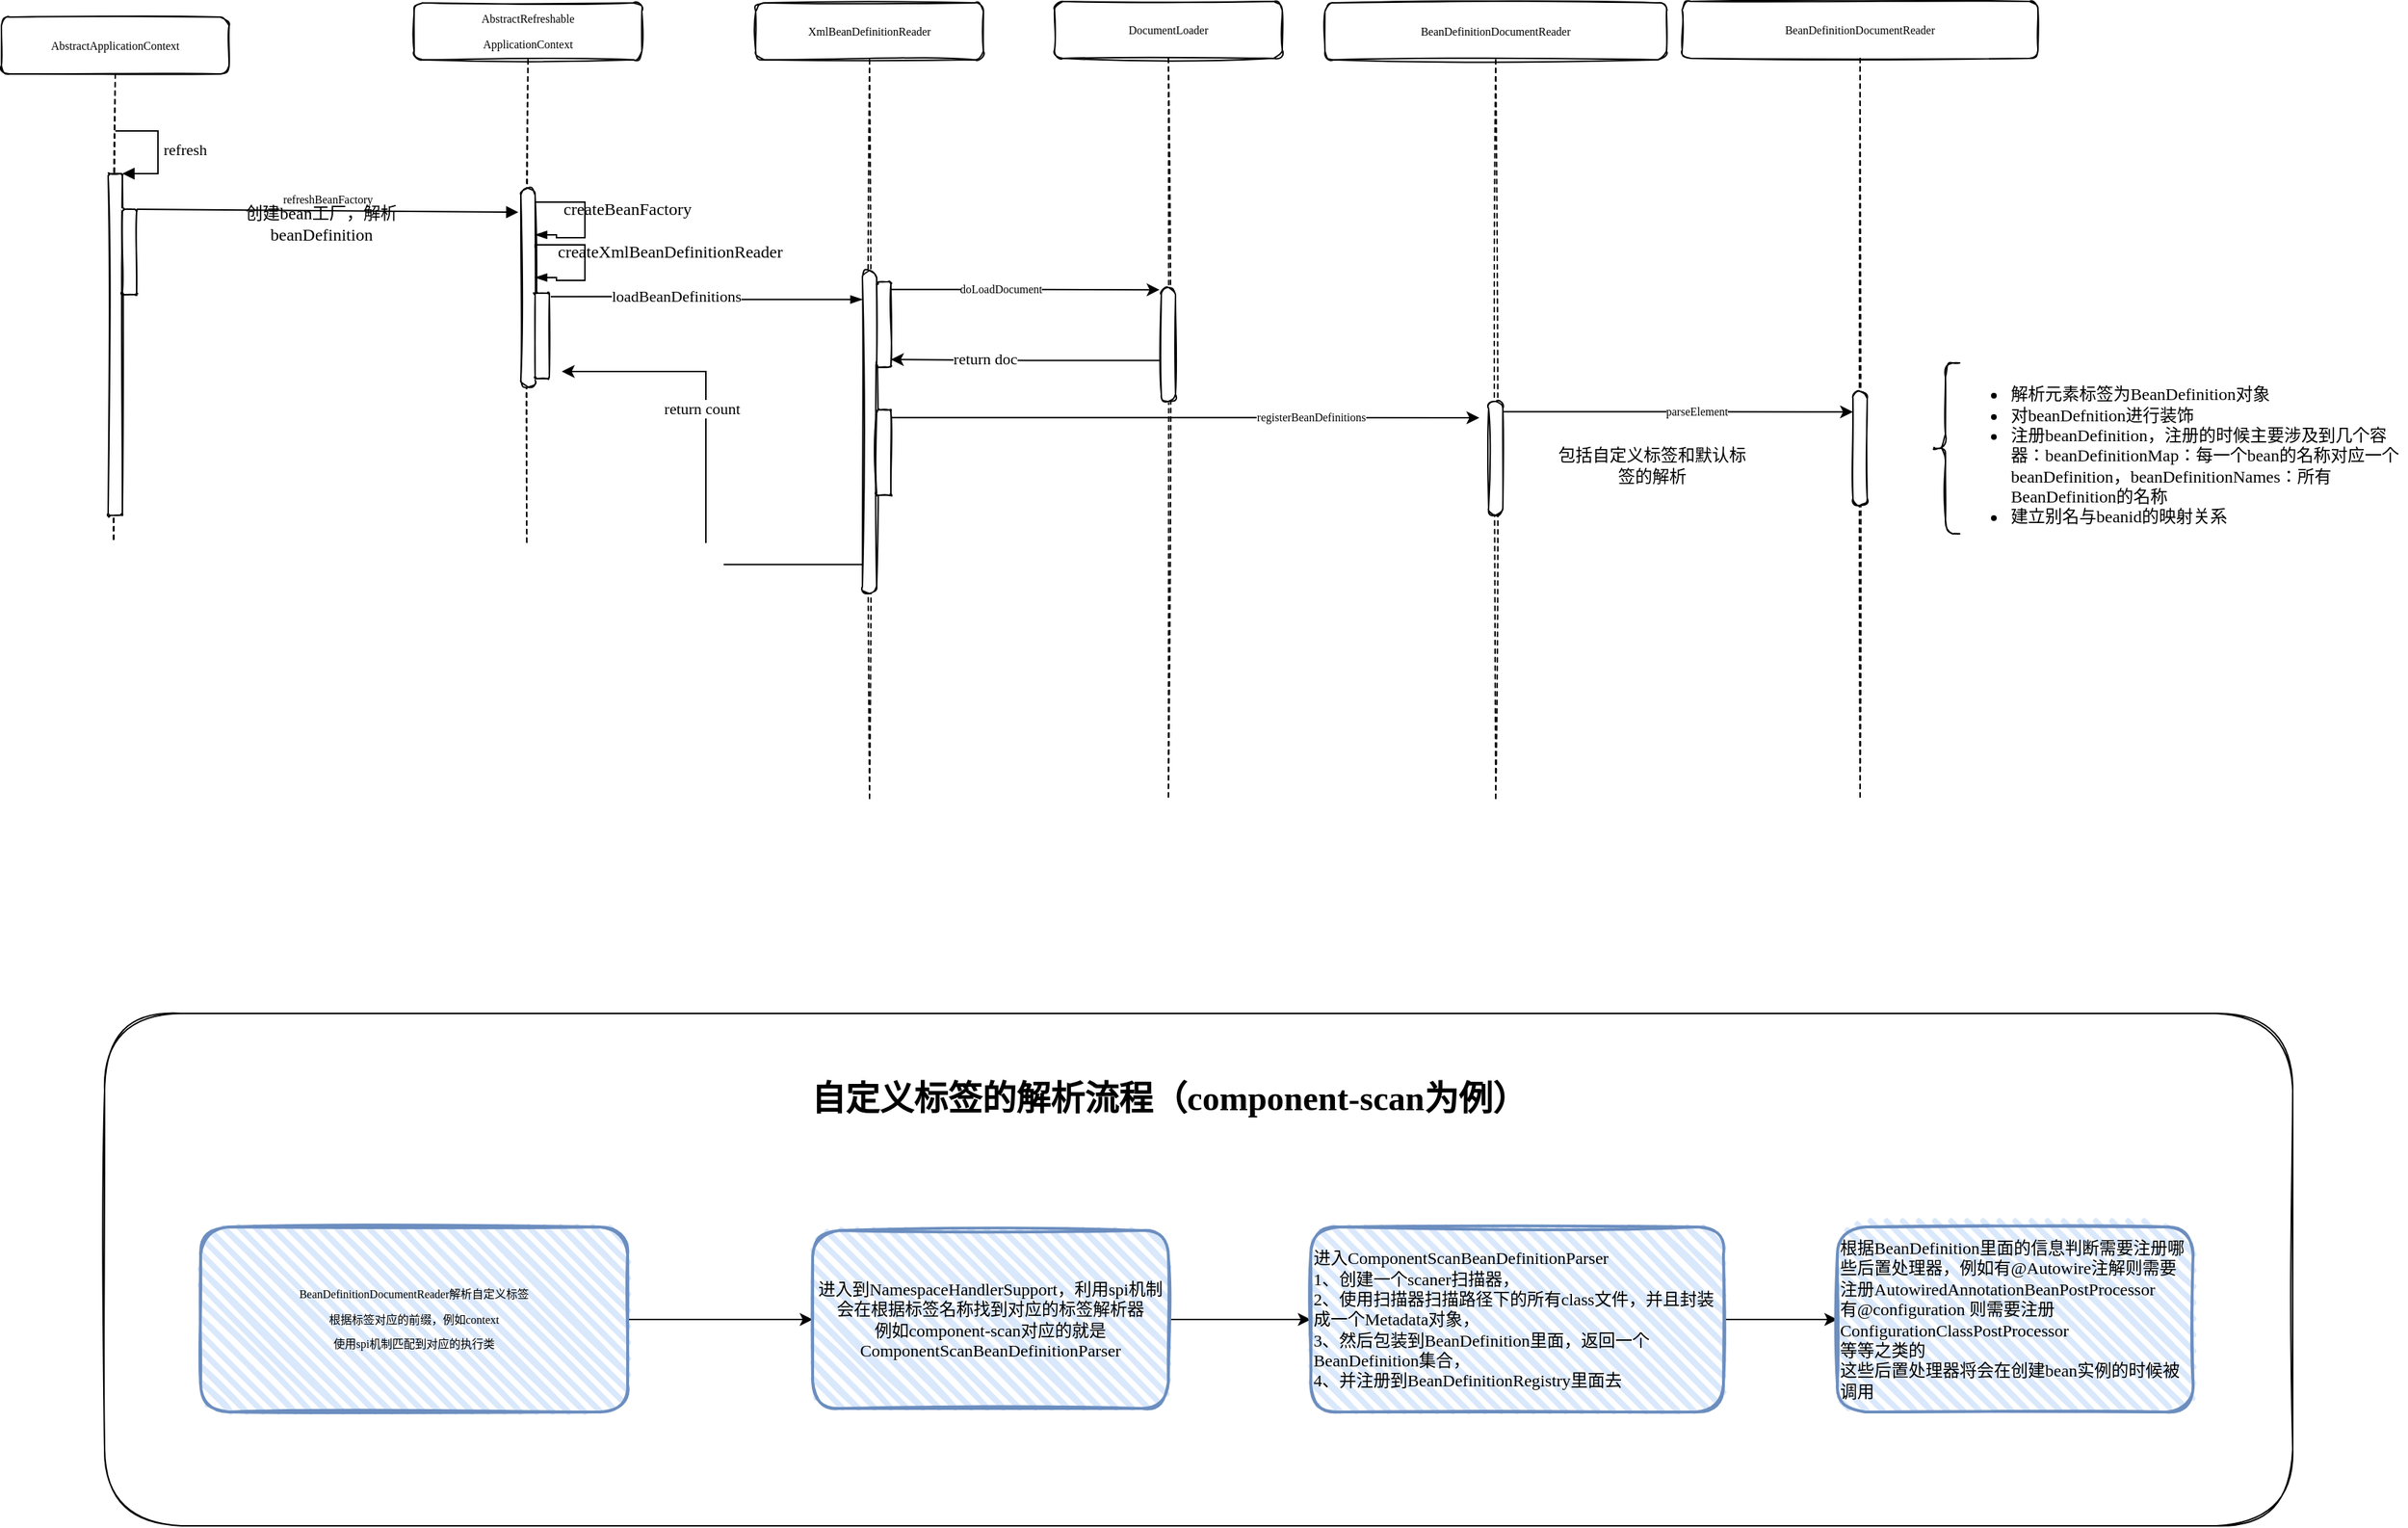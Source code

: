 <mxfile version="20.1.4" type="github">
  <diagram id="qRgSkZ1m7w0oscVlsJi2" name="第 1 页">
    <mxGraphModel dx="2213" dy="1558" grid="1" gridSize="10" guides="1" tooltips="1" connect="1" arrows="1" fold="1" page="1" pageScale="1" pageWidth="827" pageHeight="1169" math="0" shadow="0">
      <root>
        <mxCell id="0" />
        <mxCell id="1" parent="0" />
        <mxCell id="kqyRtx0JfChElpCiszqf-2" value="&lt;div style=&quot;background-color: rgb(255, 255, 255); font-size: 6pt;&quot;&gt;AbstractApplicationContext&lt;/div&gt;" style="shape=umlLifeline;perimeter=lifelinePerimeter;whiteSpace=wrap;html=1;container=1;collapsible=0;recursiveResize=0;outlineConnect=0;sketch=1;rounded=1;glass=0;shadow=0;fontFamily=Comic Sans MS;" vertex="1" parent="1">
          <mxGeometry x="60" y="80" width="160" height="560" as="geometry" />
        </mxCell>
        <mxCell id="kqyRtx0JfChElpCiszqf-5" value="" style="html=1;points=[];perimeter=orthogonalPerimeter;rounded=1;shadow=0;glass=0;sketch=1;fontFamily=Comic Sans MS;" vertex="1" parent="kqyRtx0JfChElpCiszqf-2">
          <mxGeometry x="75" y="110" width="10" height="240" as="geometry" />
        </mxCell>
        <mxCell id="kqyRtx0JfChElpCiszqf-6" value="refresh" style="edgeStyle=orthogonalEdgeStyle;html=1;align=left;spacingLeft=2;endArrow=block;rounded=0;entryX=1;entryY=0;fontFamily=Comic Sans MS;" edge="1" target="kqyRtx0JfChElpCiszqf-5" parent="kqyRtx0JfChElpCiszqf-2">
          <mxGeometry relative="1" as="geometry">
            <mxPoint x="80" y="80" as="sourcePoint" />
            <Array as="points">
              <mxPoint x="110" y="80" />
              <mxPoint x="110" y="110" />
            </Array>
          </mxGeometry>
        </mxCell>
        <mxCell id="kqyRtx0JfChElpCiszqf-14" value="" style="html=1;points=[];perimeter=orthogonalPerimeter;rounded=1;shadow=0;glass=0;sketch=1;fontFamily=Comic Sans MS;" vertex="1" parent="kqyRtx0JfChElpCiszqf-2">
          <mxGeometry x="85" y="135" width="10" height="60" as="geometry" />
        </mxCell>
        <mxCell id="kqyRtx0JfChElpCiszqf-18" value="&lt;div style=&quot;background-color: rgb(255, 255, 255); font-size: 6pt;&quot;&gt;&lt;pre style=&quot;font-family: 宋体; font-size: 6pt;&quot;&gt;AbstractRefreshable&lt;/pre&gt;&lt;pre style=&quot;font-family: 宋体; font-size: 6pt;&quot;&gt;ApplicationContext&lt;/pre&gt;&lt;/div&gt;" style="shape=umlLifeline;perimeter=lifelinePerimeter;whiteSpace=wrap;html=1;container=1;collapsible=0;recursiveResize=0;outlineConnect=0;sketch=1;rounded=1;glass=0;shadow=0;fontFamily=Comic Sans MS;" vertex="1" parent="1">
          <mxGeometry x="350" y="70" width="160" height="560" as="geometry" />
        </mxCell>
        <mxCell id="kqyRtx0JfChElpCiszqf-24" value="" style="html=1;points=[[1,0.05,0,0,0],[1,0.1,0,0,0],[1,0.15,0,0,0],[1,0.2,0,0,0],[1,0.25,0,0,0],[1,0.3,0,0,0],[1,0.35,0,0,0],[1,0.4,0,0,0],[1,0.45,0,0,0],[1,0.5,0,0,0],[1,0.55,0,0,0],[1,0.6,0,0,0],[1,0.65,0,0,0],[1,0.7,0,0,0],[1,0.75,0,0,0],[1,0.8,0,0,0],[1,0.85,0,0,0],[1,0.9,0,0,0],[1,0.95,0,0,0]];perimeter=orthogonalPerimeter;rounded=1;shadow=0;glass=0;sketch=1;arcSize=50;fontFamily=Comic Sans MS;" vertex="1" parent="kqyRtx0JfChElpCiszqf-18">
          <mxGeometry x="75" y="130" width="10" height="140" as="geometry" />
        </mxCell>
        <mxCell id="kqyRtx0JfChElpCiszqf-30" value="" style="html=1;points=[[1,0.09,0,0,0],[1,0.18,0,0,0],[1,0.27,0,0,0],[1,0.36,0,0,0],[1,0.45,0,0,0],[1,0.55,0,0,0],[1,0.64,0,0,0],[1,0.73,0,0,0],[1,0.82,0,0,0],[1,0.91,0,0,0]];perimeter=orthogonalPerimeter;rounded=1;shadow=0;glass=0;sketch=1;" vertex="1" parent="kqyRtx0JfChElpCiszqf-18">
          <mxGeometry x="85.0" y="204" width="10" height="60" as="geometry" />
        </mxCell>
        <mxCell id="kqyRtx0JfChElpCiszqf-33" style="edgeStyle=orthogonalEdgeStyle;rounded=0;orthogonalLoop=1;jettySize=auto;html=1;exitX=1;exitY=0.2;exitDx=0;exitDy=0;exitPerimeter=0;entryX=1;entryY=0.05;entryDx=0;entryDy=0;entryPerimeter=0;fontFamily=Comic Sans MS;startArrow=blockThin;startFill=1;endArrow=none;endFill=0;" edge="1" parent="kqyRtx0JfChElpCiszqf-18">
          <mxGeometry relative="1" as="geometry">
            <mxPoint x="85" y="163" as="sourcePoint" />
            <mxPoint x="85" y="142.0" as="targetPoint" />
            <Array as="points">
              <mxPoint x="100" y="163" />
              <mxPoint x="100" y="165" />
              <mxPoint x="120" y="165" />
              <mxPoint x="120" y="140" />
              <mxPoint x="85" y="140" />
            </Array>
          </mxGeometry>
        </mxCell>
        <mxCell id="kqyRtx0JfChElpCiszqf-40" style="edgeStyle=orthogonalEdgeStyle;rounded=0;orthogonalLoop=1;jettySize=auto;html=1;exitX=1;exitY=0.2;exitDx=0;exitDy=0;exitPerimeter=0;entryX=1;entryY=0.05;entryDx=0;entryDy=0;entryPerimeter=0;fontFamily=Comic Sans MS;startArrow=blockThin;startFill=1;endArrow=none;endFill=0;" edge="1" parent="kqyRtx0JfChElpCiszqf-18">
          <mxGeometry relative="1" as="geometry">
            <mxPoint x="85" y="192.98" as="sourcePoint" />
            <mxPoint x="85" y="171.98" as="targetPoint" />
            <Array as="points">
              <mxPoint x="100" y="192.98" />
              <mxPoint x="100" y="194.98" />
              <mxPoint x="120" y="194.98" />
              <mxPoint x="120" y="169.98" />
              <mxPoint x="85" y="169.98" />
            </Array>
          </mxGeometry>
        </mxCell>
        <mxCell id="kqyRtx0JfChElpCiszqf-15" value="&lt;div style=&quot;font-size: 6pt;&quot;&gt;refreshBeanFactory&lt;/div&gt;" style="html=1;verticalAlign=bottom;endArrow=none;entryX=1;entryY=0;rounded=0;endFill=0;startArrow=block;startFill=1;fontFamily=Comic Sans MS;exitX=-0.175;exitY=0.122;exitDx=0;exitDy=0;exitPerimeter=0;" edge="1" target="kqyRtx0JfChElpCiszqf-14" parent="1" source="kqyRtx0JfChElpCiszqf-24">
          <mxGeometry relative="1" as="geometry">
            <mxPoint x="420" y="210" as="sourcePoint" />
          </mxGeometry>
        </mxCell>
        <mxCell id="kqyRtx0JfChElpCiszqf-25" value="创建bean工厂，解析beanDefinition" style="text;html=1;strokeColor=none;fillColor=none;align=center;verticalAlign=middle;whiteSpace=wrap;rounded=0;shadow=0;glass=0;sketch=1;fontFamily=Comic Sans MS;" vertex="1" parent="1">
          <mxGeometry x="220" y="210" width="130" height="30" as="geometry" />
        </mxCell>
        <mxCell id="kqyRtx0JfChElpCiszqf-26" value="&lt;div style=&quot;background-color: rgb(255, 255, 255); font-size: 6pt;&quot;&gt;&lt;pre style=&quot;font-family: 宋体; font-size: 6pt;&quot;&gt;XmlBeanDefinitionReader&lt;/pre&gt;&lt;/div&gt;" style="shape=umlLifeline;perimeter=lifelinePerimeter;whiteSpace=wrap;html=1;container=1;collapsible=0;recursiveResize=0;outlineConnect=0;sketch=1;rounded=1;glass=0;shadow=0;fontFamily=Comic Sans MS;" vertex="1" parent="1">
          <mxGeometry x="590" y="70" width="160" height="560" as="geometry" />
        </mxCell>
        <mxCell id="kqyRtx0JfChElpCiszqf-27" value="" style="html=1;points=[[0,0.09,0,0,0],[0,0.18,0,0,0],[0,0.27,0,0,0],[0,0.36,0,0,0],[0,0.45,0,0,0],[0,0.55,0,0,0],[0,0.64,0,0,0],[0,0.73,0,0,0],[0,0.82,0,0,0],[0,0.91,0,0,0],[1,0.06,0,0,0],[1,0.13,0,0,0],[1,0.19,0,0,0],[1,0.25,0,0,0],[1,0.31,0,0,0],[1,0.38,0,0,0],[1,0.44,0,0,0],[1,0.5,0,0,0],[1,0.56,0,0,0],[1,0.63,0,0,0],[1,0.69,0,0,0],[1,0.75,0,0,0],[1,0.81,0,0,0],[1,0.88,0,0,0],[1,0.94,0,0,0]];perimeter=orthogonalPerimeter;rounded=1;shadow=0;glass=0;sketch=1;arcSize=50;fontFamily=Comic Sans MS;" vertex="1" parent="kqyRtx0JfChElpCiszqf-26">
          <mxGeometry x="75" y="188" width="10" height="227" as="geometry" />
        </mxCell>
        <mxCell id="kqyRtx0JfChElpCiszqf-47" value="" style="html=1;points=[[1,0.09,0,0,0],[1,0.18,0,0,0],[1,0.27,0,0,0],[1,0.36,0,0,0],[1,0.45,0,0,0],[1,0.55,0,0,0],[1,0.64,0,0,0],[1,0.73,0,0,0],[1,0.82,0,0,0],[1,0.91,0,0,0]];perimeter=orthogonalPerimeter;rounded=1;shadow=0;glass=0;sketch=1;" vertex="1" parent="kqyRtx0JfChElpCiszqf-26">
          <mxGeometry x="85.0" y="196" width="10" height="60" as="geometry" />
        </mxCell>
        <mxCell id="kqyRtx0JfChElpCiszqf-49" value="" style="html=1;points=[[1,0.09,0,0,0],[1,0.18,0,0,0],[1,0.27,0,0,0],[1,0.36,0,0,0],[1,0.45,0,0,0],[1,0.55,0,0,0],[1,0.64,0,0,0],[1,0.73,0,0,0],[1,0.82,0,0,0],[1,0.91,0,0,0]];perimeter=orthogonalPerimeter;rounded=1;shadow=0;glass=0;sketch=1;" vertex="1" parent="kqyRtx0JfChElpCiszqf-26">
          <mxGeometry x="85.0" y="286" width="10" height="60" as="geometry" />
        </mxCell>
        <mxCell id="kqyRtx0JfChElpCiszqf-34" value="createXmlBeanDefinitionReader" style="text;html=1;strokeColor=none;fillColor=none;align=center;verticalAlign=middle;whiteSpace=wrap;rounded=0;shadow=0;glass=0;sketch=1;fontFamily=Comic Sans MS;" vertex="1" parent="1">
          <mxGeometry x="500" y="230" width="60" height="30" as="geometry" />
        </mxCell>
        <mxCell id="kqyRtx0JfChElpCiszqf-37" style="edgeStyle=orthogonalEdgeStyle;rounded=0;orthogonalLoop=1;jettySize=auto;html=1;exitX=0;exitY=0.09;exitDx=0;exitDy=0;exitPerimeter=0;entryX=1.094;entryY=0.039;entryDx=0;entryDy=0;entryPerimeter=0;fontFamily=Comic Sans MS;startArrow=blockThin;startFill=1;endArrow=none;endFill=0;" edge="1" parent="1" source="kqyRtx0JfChElpCiszqf-27" target="kqyRtx0JfChElpCiszqf-30">
          <mxGeometry relative="1" as="geometry" />
        </mxCell>
        <mxCell id="kqyRtx0JfChElpCiszqf-39" value="loadBeanDefinitions" style="edgeLabel;html=1;align=center;verticalAlign=middle;resizable=0;points=[];fontFamily=Comic Sans MS;" vertex="1" connectable="0" parent="kqyRtx0JfChElpCiszqf-37">
          <mxGeometry x="0.203" y="-1" relative="1" as="geometry">
            <mxPoint as="offset" />
          </mxGeometry>
        </mxCell>
        <mxCell id="kqyRtx0JfChElpCiszqf-41" value="createBeanFactory" style="text;html=1;strokeColor=none;fillColor=none;align=center;verticalAlign=middle;whiteSpace=wrap;rounded=0;shadow=0;glass=0;sketch=1;fontFamily=Comic Sans MS;" vertex="1" parent="1">
          <mxGeometry x="470" y="200" width="60" height="30" as="geometry" />
        </mxCell>
        <mxCell id="kqyRtx0JfChElpCiszqf-42" value="&lt;div style=&quot;background-color: rgb(255, 255, 255); font-size: 6pt;&quot;&gt;&lt;pre style=&quot;font-family: 宋体; font-size: 6pt;&quot;&gt;DocumentLoader&lt;/pre&gt;&lt;/div&gt;" style="shape=umlLifeline;perimeter=lifelinePerimeter;whiteSpace=wrap;html=1;container=1;collapsible=0;recursiveResize=0;outlineConnect=0;sketch=1;rounded=1;glass=0;shadow=0;fontFamily=Comic Sans MS;" vertex="1" parent="1">
          <mxGeometry x="800" y="69" width="160" height="560" as="geometry" />
        </mxCell>
        <mxCell id="kqyRtx0JfChElpCiszqf-43" value="" style="html=1;points=[[0,0.09,0,0,0],[0,0.18,0,0,0],[0,0.27,0,0,0],[0,0.36,0,0,0],[0,0.45,0,0,0],[0,0.55,0,0,0],[0,0.64,0,0,0],[0,0.73,0,0,0],[0,0.82,0,0,0],[0,0.91,0,0,0]];perimeter=orthogonalPerimeter;rounded=1;shadow=0;glass=0;sketch=1;arcSize=50;fontFamily=Comic Sans MS;" vertex="1" parent="kqyRtx0JfChElpCiszqf-42">
          <mxGeometry x="75" y="201" width="10" height="80" as="geometry" />
        </mxCell>
        <mxCell id="kqyRtx0JfChElpCiszqf-44" value="&lt;div style=&quot;background-color: rgb(255, 255, 255); font-size: 6pt;&quot;&gt;&lt;pre style=&quot;font-family: 宋体; font-size: 6pt;&quot;&gt;BeanDefinitionDocumentReader&lt;/pre&gt;&lt;/div&gt;" style="shape=umlLifeline;perimeter=lifelinePerimeter;whiteSpace=wrap;html=1;container=1;collapsible=0;recursiveResize=0;outlineConnect=0;sketch=1;rounded=1;glass=0;shadow=0;fontFamily=Comic Sans MS;" vertex="1" parent="1">
          <mxGeometry x="990" y="70" width="240" height="559" as="geometry" />
        </mxCell>
        <mxCell id="kqyRtx0JfChElpCiszqf-45" value="" style="html=1;points=[[0,0.09,0,0,0],[0,0.17,0,0,0],[0,0.28,0,0,0],[0,0.36,0,0,0],[0,0.45,0,0,0],[0,0.55,0,0,0],[0,0.64,0,0,0],[0,0.72,0,0,0],[0,0.82,0,0,0],[0,0.91,0,0,0],[1,0.09,0,0,0],[1,0.18,0,0,0],[1,0.27,0,0,0],[1,0.36,0,0,0],[1,0.45,0,0,0],[1,0.55,0,0,0],[1,0.64,0,0,0],[1,0.73,0,0,0],[1,0.82,0,0,0],[1,0.91,0,0,0]];perimeter=orthogonalPerimeter;rounded=1;shadow=0;glass=0;sketch=1;arcSize=50;fontFamily=Comic Sans MS;" vertex="1" parent="kqyRtx0JfChElpCiszqf-44">
          <mxGeometry x="115" y="280" width="10" height="80" as="geometry" />
        </mxCell>
        <mxCell id="kqyRtx0JfChElpCiszqf-48" style="edgeStyle=orthogonalEdgeStyle;rounded=0;orthogonalLoop=1;jettySize=auto;html=1;exitX=1;exitY=0.09;exitDx=0;exitDy=0;exitPerimeter=0;entryX=-0.123;entryY=0.02;entryDx=0;entryDy=0;entryPerimeter=0;fontFamily=Comic Sans MS;startArrow=none;startFill=0;endArrow=classic;endFill=1;" edge="1" parent="1" source="kqyRtx0JfChElpCiszqf-47" target="kqyRtx0JfChElpCiszqf-43">
          <mxGeometry relative="1" as="geometry" />
        </mxCell>
        <mxCell id="kqyRtx0JfChElpCiszqf-51" value="&lt;pre style=&quot;font-family: 宋体; font-size: 6pt;&quot;&gt;doLoadDocument&lt;/pre&gt;" style="edgeLabel;html=1;align=center;verticalAlign=middle;resizable=0;points=[];fontFamily=Comic Sans MS;" vertex="1" connectable="0" parent="kqyRtx0JfChElpCiszqf-48">
          <mxGeometry x="-0.187" y="1" relative="1" as="geometry">
            <mxPoint as="offset" />
          </mxGeometry>
        </mxCell>
        <mxCell id="kqyRtx0JfChElpCiszqf-50" style="edgeStyle=orthogonalEdgeStyle;rounded=0;orthogonalLoop=1;jettySize=auto;html=1;exitX=1;exitY=0.09;exitDx=0;exitDy=0;exitPerimeter=0;entryX=-0.654;entryY=0.144;entryDx=0;entryDy=0;entryPerimeter=0;fontFamily=Comic Sans MS;startArrow=none;startFill=0;endArrow=classic;endFill=1;" edge="1" parent="1" source="kqyRtx0JfChElpCiszqf-49" target="kqyRtx0JfChElpCiszqf-45">
          <mxGeometry relative="1" as="geometry" />
        </mxCell>
        <mxCell id="kqyRtx0JfChElpCiszqf-54" value="&lt;pre style=&quot;font-family: 宋体; font-size: 6pt;&quot;&gt;registerBeanDefinitions&lt;/pre&gt;" style="edgeLabel;html=1;align=center;verticalAlign=middle;resizable=0;points=[];fontFamily=Comic Sans MS;" vertex="1" connectable="0" parent="kqyRtx0JfChElpCiszqf-50">
          <mxGeometry x="-0.263" y="-1" relative="1" as="geometry">
            <mxPoint x="142" y="-2" as="offset" />
          </mxGeometry>
        </mxCell>
        <mxCell id="kqyRtx0JfChElpCiszqf-52" style="edgeStyle=orthogonalEdgeStyle;rounded=0;orthogonalLoop=1;jettySize=auto;html=1;exitX=0;exitY=0.64;exitDx=0;exitDy=0;exitPerimeter=0;entryX=1;entryY=0.91;entryDx=0;entryDy=0;entryPerimeter=0;fontFamily=Comic Sans MS;startArrow=none;startFill=0;endArrow=classic;endFill=1;" edge="1" parent="1" source="kqyRtx0JfChElpCiszqf-43" target="kqyRtx0JfChElpCiszqf-47">
          <mxGeometry relative="1" as="geometry" />
        </mxCell>
        <mxCell id="kqyRtx0JfChElpCiszqf-53" value="return doc" style="edgeLabel;html=1;align=center;verticalAlign=middle;resizable=0;points=[];fontFamily=Comic Sans MS;" vertex="1" connectable="0" parent="kqyRtx0JfChElpCiszqf-52">
          <mxGeometry x="0.312" y="-1" relative="1" as="geometry">
            <mxPoint as="offset" />
          </mxGeometry>
        </mxCell>
        <mxCell id="kqyRtx0JfChElpCiszqf-56" value="&lt;div style=&quot;background-color: rgb(255, 255, 255); font-size: 6pt;&quot;&gt;&lt;pre style=&quot;font-family: 宋体; font-size: 6pt;&quot;&gt;BeanDefinitionDocumentReader&lt;/pre&gt;&lt;/div&gt;" style="shape=umlLifeline;perimeter=lifelinePerimeter;whiteSpace=wrap;html=1;container=1;collapsible=0;recursiveResize=0;outlineConnect=0;sketch=1;rounded=1;glass=0;shadow=0;fontFamily=Comic Sans MS;" vertex="1" parent="1">
          <mxGeometry x="1241" y="69" width="250" height="559" as="geometry" />
        </mxCell>
        <mxCell id="kqyRtx0JfChElpCiszqf-57" value="" style="html=1;points=[[0,0.09,0,0,0],[0,0.18,0,0,0],[0,0.27,0,0,0],[0,0.36,0,0,0],[0,0.45,0,0,0],[0,0.55,0,0,0],[0,0.64,0,0,0],[0,0.73,0,0,0],[0,0.82,0,0,0],[0,0.91,0,0,0]];perimeter=orthogonalPerimeter;rounded=1;shadow=0;glass=0;sketch=1;arcSize=50;fontFamily=Comic Sans MS;" vertex="1" parent="kqyRtx0JfChElpCiszqf-56">
          <mxGeometry x="120" y="274" width="10" height="80" as="geometry" />
        </mxCell>
        <mxCell id="kqyRtx0JfChElpCiszqf-62" value="" style="shape=curlyBracket;whiteSpace=wrap;html=1;rounded=1;shadow=0;glass=0;sketch=1;fontFamily=Comic Sans MS;" vertex="1" parent="kqyRtx0JfChElpCiszqf-56">
          <mxGeometry x="175" y="254" width="20" height="120" as="geometry" />
        </mxCell>
        <mxCell id="kqyRtx0JfChElpCiszqf-58" style="edgeStyle=orthogonalEdgeStyle;rounded=0;orthogonalLoop=1;jettySize=auto;html=1;exitX=1;exitY=0.09;exitDx=0;exitDy=0;exitPerimeter=0;entryX=0;entryY=0.18;entryDx=0;entryDy=0;entryPerimeter=0;fontFamily=Comic Sans MS;startArrow=none;startFill=0;endArrow=classic;endFill=1;" edge="1" parent="1" source="kqyRtx0JfChElpCiszqf-45" target="kqyRtx0JfChElpCiszqf-57">
          <mxGeometry relative="1" as="geometry" />
        </mxCell>
        <mxCell id="kqyRtx0JfChElpCiszqf-59" value="&lt;pre style=&quot;font-family: 宋体; font-size: 6pt;&quot;&gt;parseElement&lt;/pre&gt;" style="edgeLabel;html=1;align=center;verticalAlign=middle;resizable=0;points=[];fontFamily=Comic Sans MS;" vertex="1" connectable="0" parent="kqyRtx0JfChElpCiszqf-58">
          <mxGeometry x="0.106" y="1" relative="1" as="geometry">
            <mxPoint as="offset" />
          </mxGeometry>
        </mxCell>
        <mxCell id="kqyRtx0JfChElpCiszqf-60" style="edgeStyle=orthogonalEdgeStyle;rounded=0;orthogonalLoop=1;jettySize=auto;html=1;exitX=0;exitY=0.91;exitDx=0;exitDy=0;exitPerimeter=0;entryX=1.874;entryY=0.916;entryDx=0;entryDy=0;entryPerimeter=0;fontFamily=Comic Sans MS;startArrow=none;startFill=0;endArrow=classic;endFill=1;" edge="1" parent="1" source="kqyRtx0JfChElpCiszqf-27" target="kqyRtx0JfChElpCiszqf-30">
          <mxGeometry relative="1" as="geometry" />
        </mxCell>
        <mxCell id="kqyRtx0JfChElpCiszqf-61" value="return count" style="edgeLabel;html=1;align=center;verticalAlign=middle;resizable=0;points=[];fontFamily=Comic Sans MS;" vertex="1" connectable="0" parent="kqyRtx0JfChElpCiszqf-60">
          <mxGeometry x="0.267" y="3" relative="1" as="geometry">
            <mxPoint as="offset" />
          </mxGeometry>
        </mxCell>
        <mxCell id="kqyRtx0JfChElpCiszqf-63" value="&lt;ul&gt;&lt;li&gt;解析元素标签为BeanDefinition对象&lt;/li&gt;&lt;li&gt;对beanDefnition进行装饰&lt;/li&gt;&lt;li&gt;注册beanDefinition，注册的时候主要涉及到几个容器：beanDefinitionMap：每一个bean的名称对应一个beanDefinition，beanDefinitionNames：所有BeanDefinition的名称&lt;/li&gt;&lt;li&gt;建立别名与beanid的映射关系&lt;/li&gt;&lt;/ul&gt;" style="text;strokeColor=none;fillColor=none;html=1;whiteSpace=wrap;verticalAlign=middle;overflow=hidden;rounded=1;shadow=0;glass=0;sketch=1;fontFamily=Comic Sans MS;" vertex="1" parent="1">
          <mxGeometry x="1430" y="313" width="320" height="150" as="geometry" />
        </mxCell>
        <mxCell id="kqyRtx0JfChElpCiszqf-65" value="包括自定义标签和默认标签的解析" style="text;html=1;strokeColor=none;fillColor=none;align=center;verticalAlign=middle;whiteSpace=wrap;rounded=0;shadow=0;glass=0;sketch=1;fontFamily=Comic Sans MS;" vertex="1" parent="1">
          <mxGeometry x="1150" y="380" width="140" height="30" as="geometry" />
        </mxCell>
        <mxCell id="kqyRtx0JfChElpCiszqf-67" value="" style="rounded=1;whiteSpace=wrap;html=1;shadow=0;glass=0;sketch=1;fontFamily=Comic Sans MS;" vertex="1" parent="1">
          <mxGeometry x="132.5" y="780" width="1537.5" height="360" as="geometry" />
        </mxCell>
        <mxCell id="kqyRtx0JfChElpCiszqf-68" value="自定义标签的解析流程（component-scan为例）" style="text;strokeColor=none;fillColor=none;html=1;fontSize=24;fontStyle=1;verticalAlign=middle;align=center;rounded=1;shadow=0;glass=0;sketch=1;fontFamily=Comic Sans MS;" vertex="1" parent="1">
          <mxGeometry x="620" y="820" width="520" height="40" as="geometry" />
        </mxCell>
        <mxCell id="kqyRtx0JfChElpCiszqf-72" value="" style="edgeStyle=orthogonalEdgeStyle;rounded=0;orthogonalLoop=1;jettySize=auto;html=1;fontFamily=Comic Sans MS;startArrow=none;startFill=0;endArrow=classic;endFill=1;" edge="1" parent="1" source="kqyRtx0JfChElpCiszqf-70" target="kqyRtx0JfChElpCiszqf-71">
          <mxGeometry relative="1" as="geometry" />
        </mxCell>
        <mxCell id="kqyRtx0JfChElpCiszqf-70" value="&lt;pre style=&quot;font-size: 6pt; font-family: 宋体;&quot;&gt;BeanDefinitionDocumentReader解析自定义标签&lt;/pre&gt;&lt;pre style=&quot;font-size: 6pt; font-family: 宋体;&quot;&gt;根据标签对应的前缀，例如context&lt;/pre&gt;&lt;pre style=&quot;font-size: 6pt; font-family: 宋体;&quot;&gt;使用spi机制匹配到对应的执行类&lt;/pre&gt;" style="rounded=1;whiteSpace=wrap;html=1;strokeWidth=2;fillWeight=4;hachureGap=8;hachureAngle=45;fillColor=#dae8fc;sketch=1;shadow=0;glass=0;fontFamily=Comic Sans MS;strokeColor=#6c8ebf;" vertex="1" parent="1">
          <mxGeometry x="200" y="930" width="300" height="130" as="geometry" />
        </mxCell>
        <mxCell id="kqyRtx0JfChElpCiszqf-74" value="" style="edgeStyle=orthogonalEdgeStyle;rounded=0;orthogonalLoop=1;jettySize=auto;html=1;fontFamily=Comic Sans MS;startArrow=none;startFill=0;endArrow=classic;endFill=1;" edge="1" parent="1" source="kqyRtx0JfChElpCiszqf-71" target="kqyRtx0JfChElpCiszqf-73">
          <mxGeometry relative="1" as="geometry" />
        </mxCell>
        <mxCell id="kqyRtx0JfChElpCiszqf-71" value="进入到NamespaceHandlerSupport，利用spi机制会在根据标签名称找到对应的标签解析器&lt;br&gt;例如component-scan对应的就是ComponentScanBeanDefinitionParser" style="whiteSpace=wrap;html=1;fontFamily=Comic Sans MS;fillColor=#dae8fc;strokeColor=#6c8ebf;rounded=1;strokeWidth=2;fillWeight=4;hachureGap=8;hachureAngle=45;sketch=1;shadow=0;glass=0;" vertex="1" parent="1">
          <mxGeometry x="630" y="932.5" width="250" height="125" as="geometry" />
        </mxCell>
        <mxCell id="kqyRtx0JfChElpCiszqf-77" value="" style="edgeStyle=orthogonalEdgeStyle;rounded=0;orthogonalLoop=1;jettySize=auto;html=1;fontFamily=Comic Sans MS;startArrow=none;startFill=0;endArrow=classic;endFill=1;" edge="1" parent="1" source="kqyRtx0JfChElpCiszqf-73" target="kqyRtx0JfChElpCiszqf-76">
          <mxGeometry relative="1" as="geometry" />
        </mxCell>
        <mxCell id="kqyRtx0JfChElpCiszqf-73" value="进入ComponentScanBeanDefinitionParser&lt;br&gt;1、创建一个scaner扫描器，&lt;br&gt;2、使用扫描器扫描路径下的所有class文件，并且封装成一个Metadata对象，&lt;br&gt;3、然后包装到BeanDefinition里面，返回一个BeanDefinition集合，&lt;br&gt;&lt;div style=&quot;&quot;&gt;&lt;span style=&quot;background-color: initial;&quot;&gt;4、并注册到BeanDefinitionRegistry里面去&lt;/span&gt;&lt;/div&gt;" style="whiteSpace=wrap;html=1;fontFamily=Comic Sans MS;fillColor=#dae8fc;strokeColor=#6c8ebf;rounded=1;strokeWidth=2;fillWeight=4;hachureGap=8;hachureAngle=45;sketch=1;shadow=0;glass=0;align=left;" vertex="1" parent="1">
          <mxGeometry x="980" y="930" width="290" height="130" as="geometry" />
        </mxCell>
        <mxCell id="kqyRtx0JfChElpCiszqf-76" value="根据BeanDefinition里面的信息判断需要注册哪些后置处理器，例如有@Autowire注解则需要注册AutowiredAnnotationBeanPostProcessor&lt;br&gt;有@configuration 则需要注册ConfigurationClassPostProcessor&lt;br&gt;等等之类的&lt;br&gt;这些后置处理器将会在创建bean实例的时候被调用" style="whiteSpace=wrap;html=1;fontFamily=Comic Sans MS;align=left;fillColor=#dae8fc;strokeColor=#6c8ebf;rounded=1;strokeWidth=2;fillWeight=4;hachureGap=8;hachureAngle=45;sketch=1;shadow=0;glass=0;" vertex="1" parent="1">
          <mxGeometry x="1350" y="930" width="250" height="130" as="geometry" />
        </mxCell>
      </root>
    </mxGraphModel>
  </diagram>
</mxfile>
